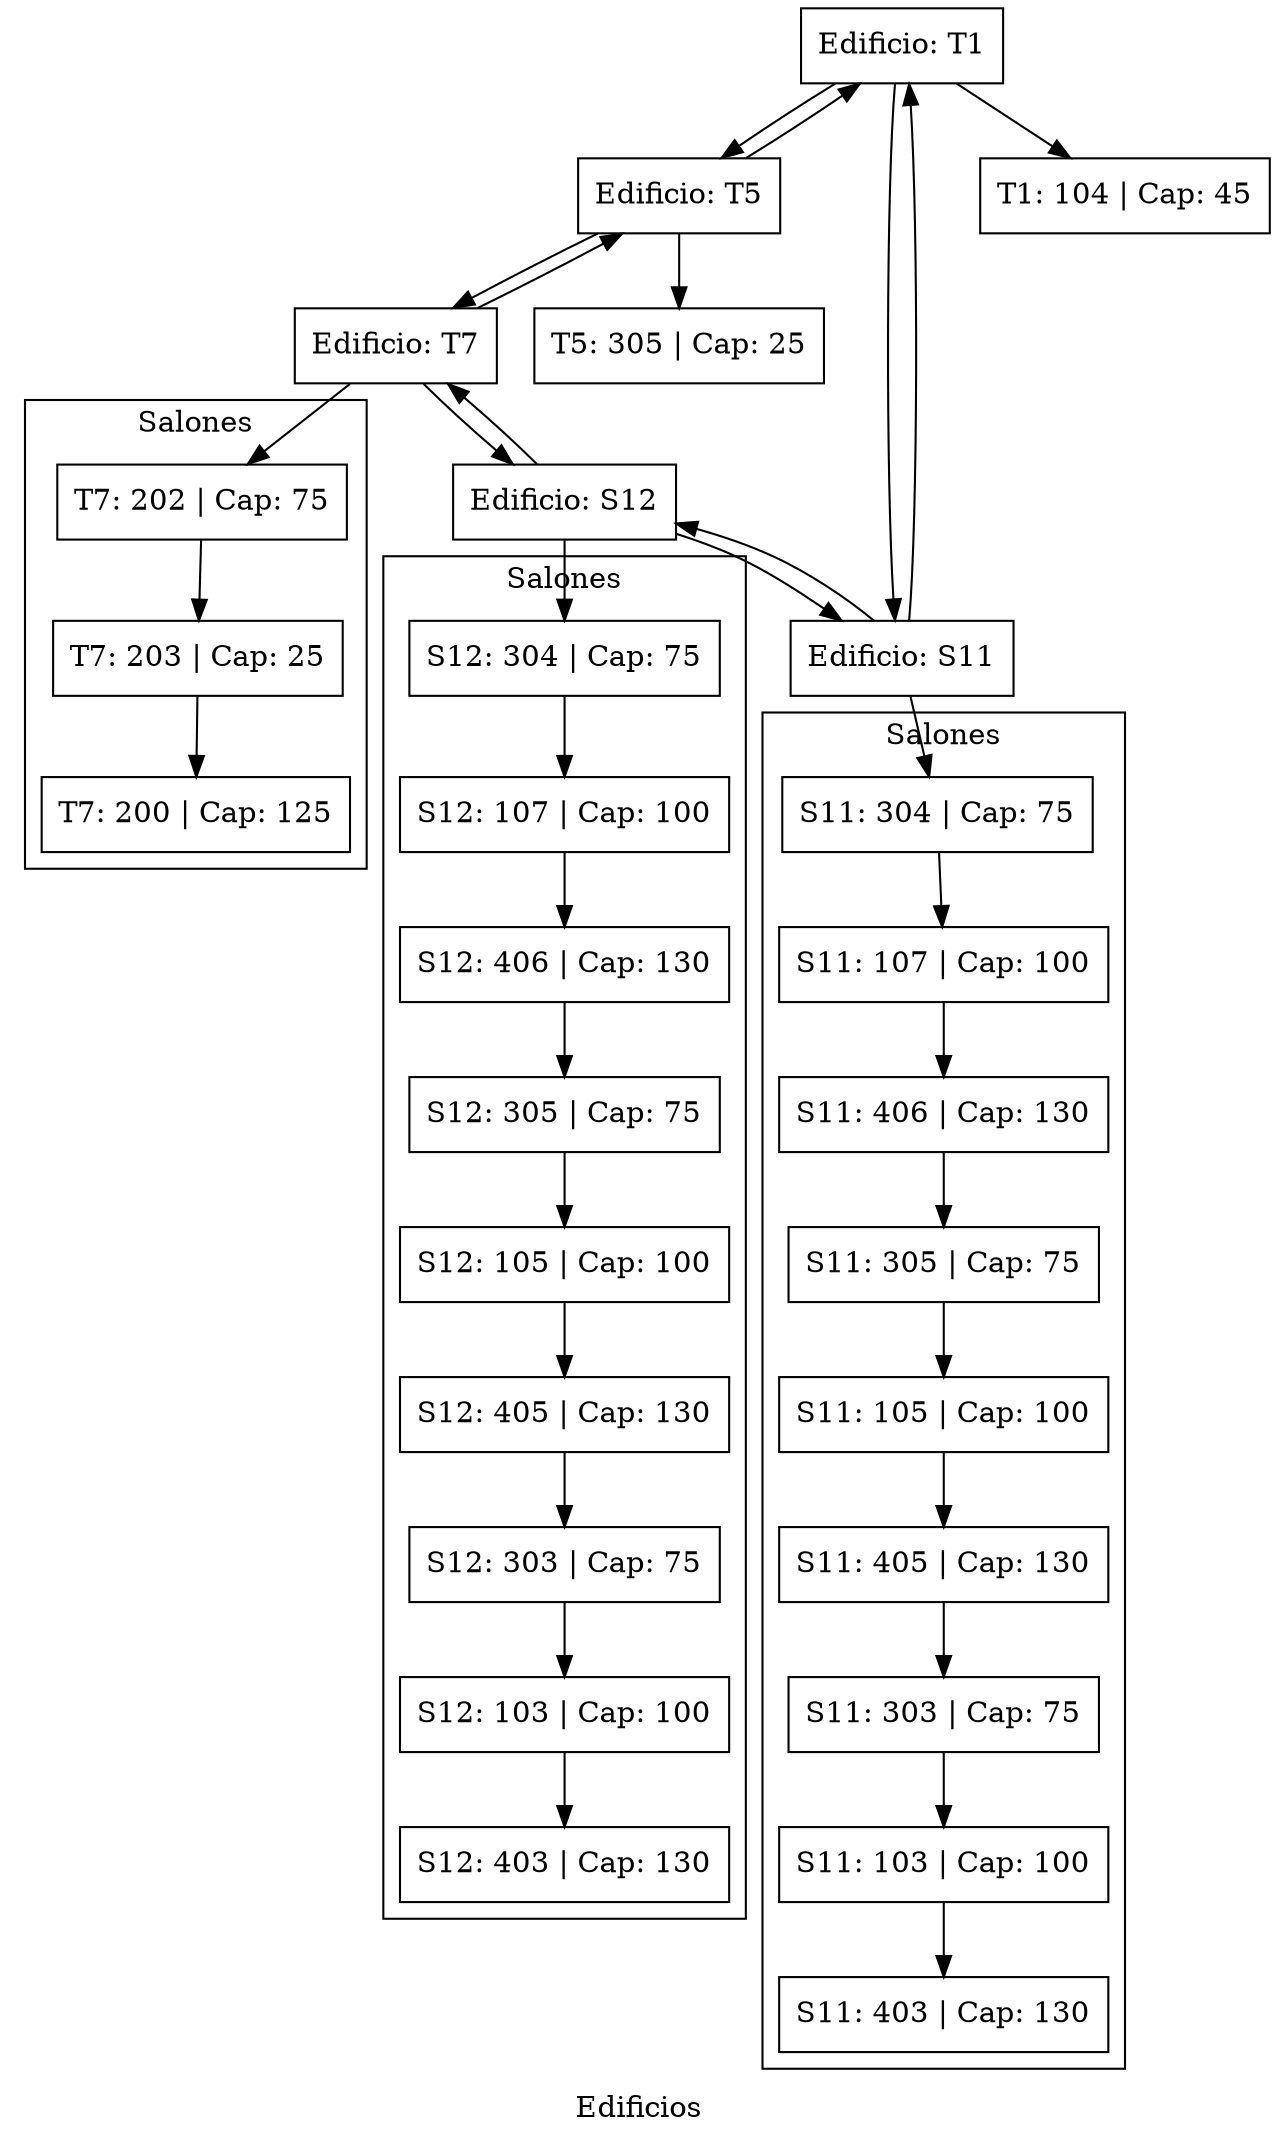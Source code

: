 digraph g {
label="Edificios";
node [shape=box];
"Edificio: T1";
"Edificio: T1"->"Edificio: T5";
"Edificio: T1"->"Edificio: S11";
"Edificio: T1"->"T1: 104 | Cap: 45";
subgraph cluster_0{
rank=same;
label="Salones"
}
"Edificio: T5";
"Edificio: T5"->"Edificio: T7";
"Edificio: T5"->"Edificio: T1";
"Edificio: T5"->"T5: 305 | Cap: 25";
subgraph cluster_1{
rank=same;
label="Salones"
}
"Edificio: T7";
"Edificio: T7"->"Edificio: S12";
"Edificio: T7"->"Edificio: T5";
"Edificio: T7"->"T7: 202 | Cap: 75";
subgraph cluster_2{
rank=same;
label="Salones"
"T7: 202 | Cap: 75"->"T7: 203 | Cap: 25";
"T7: 203 | Cap: 25"->"T7: 200 | Cap: 125";
}
"Edificio: S12";
"Edificio: S12"->"Edificio: S11";
"Edificio: S12"->"Edificio: T7";
"Edificio: S12"->"S12: 304 | Cap: 75";
subgraph cluster_3{
rank=same;
label="Salones"
"S12: 304 | Cap: 75"->"S12: 107 | Cap: 100";
"S12: 107 | Cap: 100"->"S12: 406 | Cap: 130";
"S12: 406 | Cap: 130"->"S12: 305 | Cap: 75";
"S12: 305 | Cap: 75"->"S12: 105 | Cap: 100";
"S12: 105 | Cap: 100"->"S12: 405 | Cap: 130";
"S12: 405 | Cap: 130"->"S12: 303 | Cap: 75";
"S12: 303 | Cap: 75"->"S12: 103 | Cap: 100";
"S12: 103 | Cap: 100"->"S12: 403 | Cap: 130";
}
"Edificio: S11";
"Edificio: S11"->"Edificio: T1";
"Edificio: S11"->"Edificio: S12";
"Edificio: S11"->"S11: 304 | Cap: 75";
subgraph cluster_4{
rank=same;
label="Salones"
"S11: 304 | Cap: 75"->"S11: 107 | Cap: 100";
"S11: 107 | Cap: 100"->"S11: 406 | Cap: 130";
"S11: 406 | Cap: 130"->"S11: 305 | Cap: 75";
"S11: 305 | Cap: 75"->"S11: 105 | Cap: 100";
"S11: 105 | Cap: 100"->"S11: 405 | Cap: 130";
"S11: 405 | Cap: 130"->"S11: 303 | Cap: 75";
"S11: 303 | Cap: 75"->"S11: 103 | Cap: 100";
"S11: 103 | Cap: 100"->"S11: 403 | Cap: 130";
}
}
